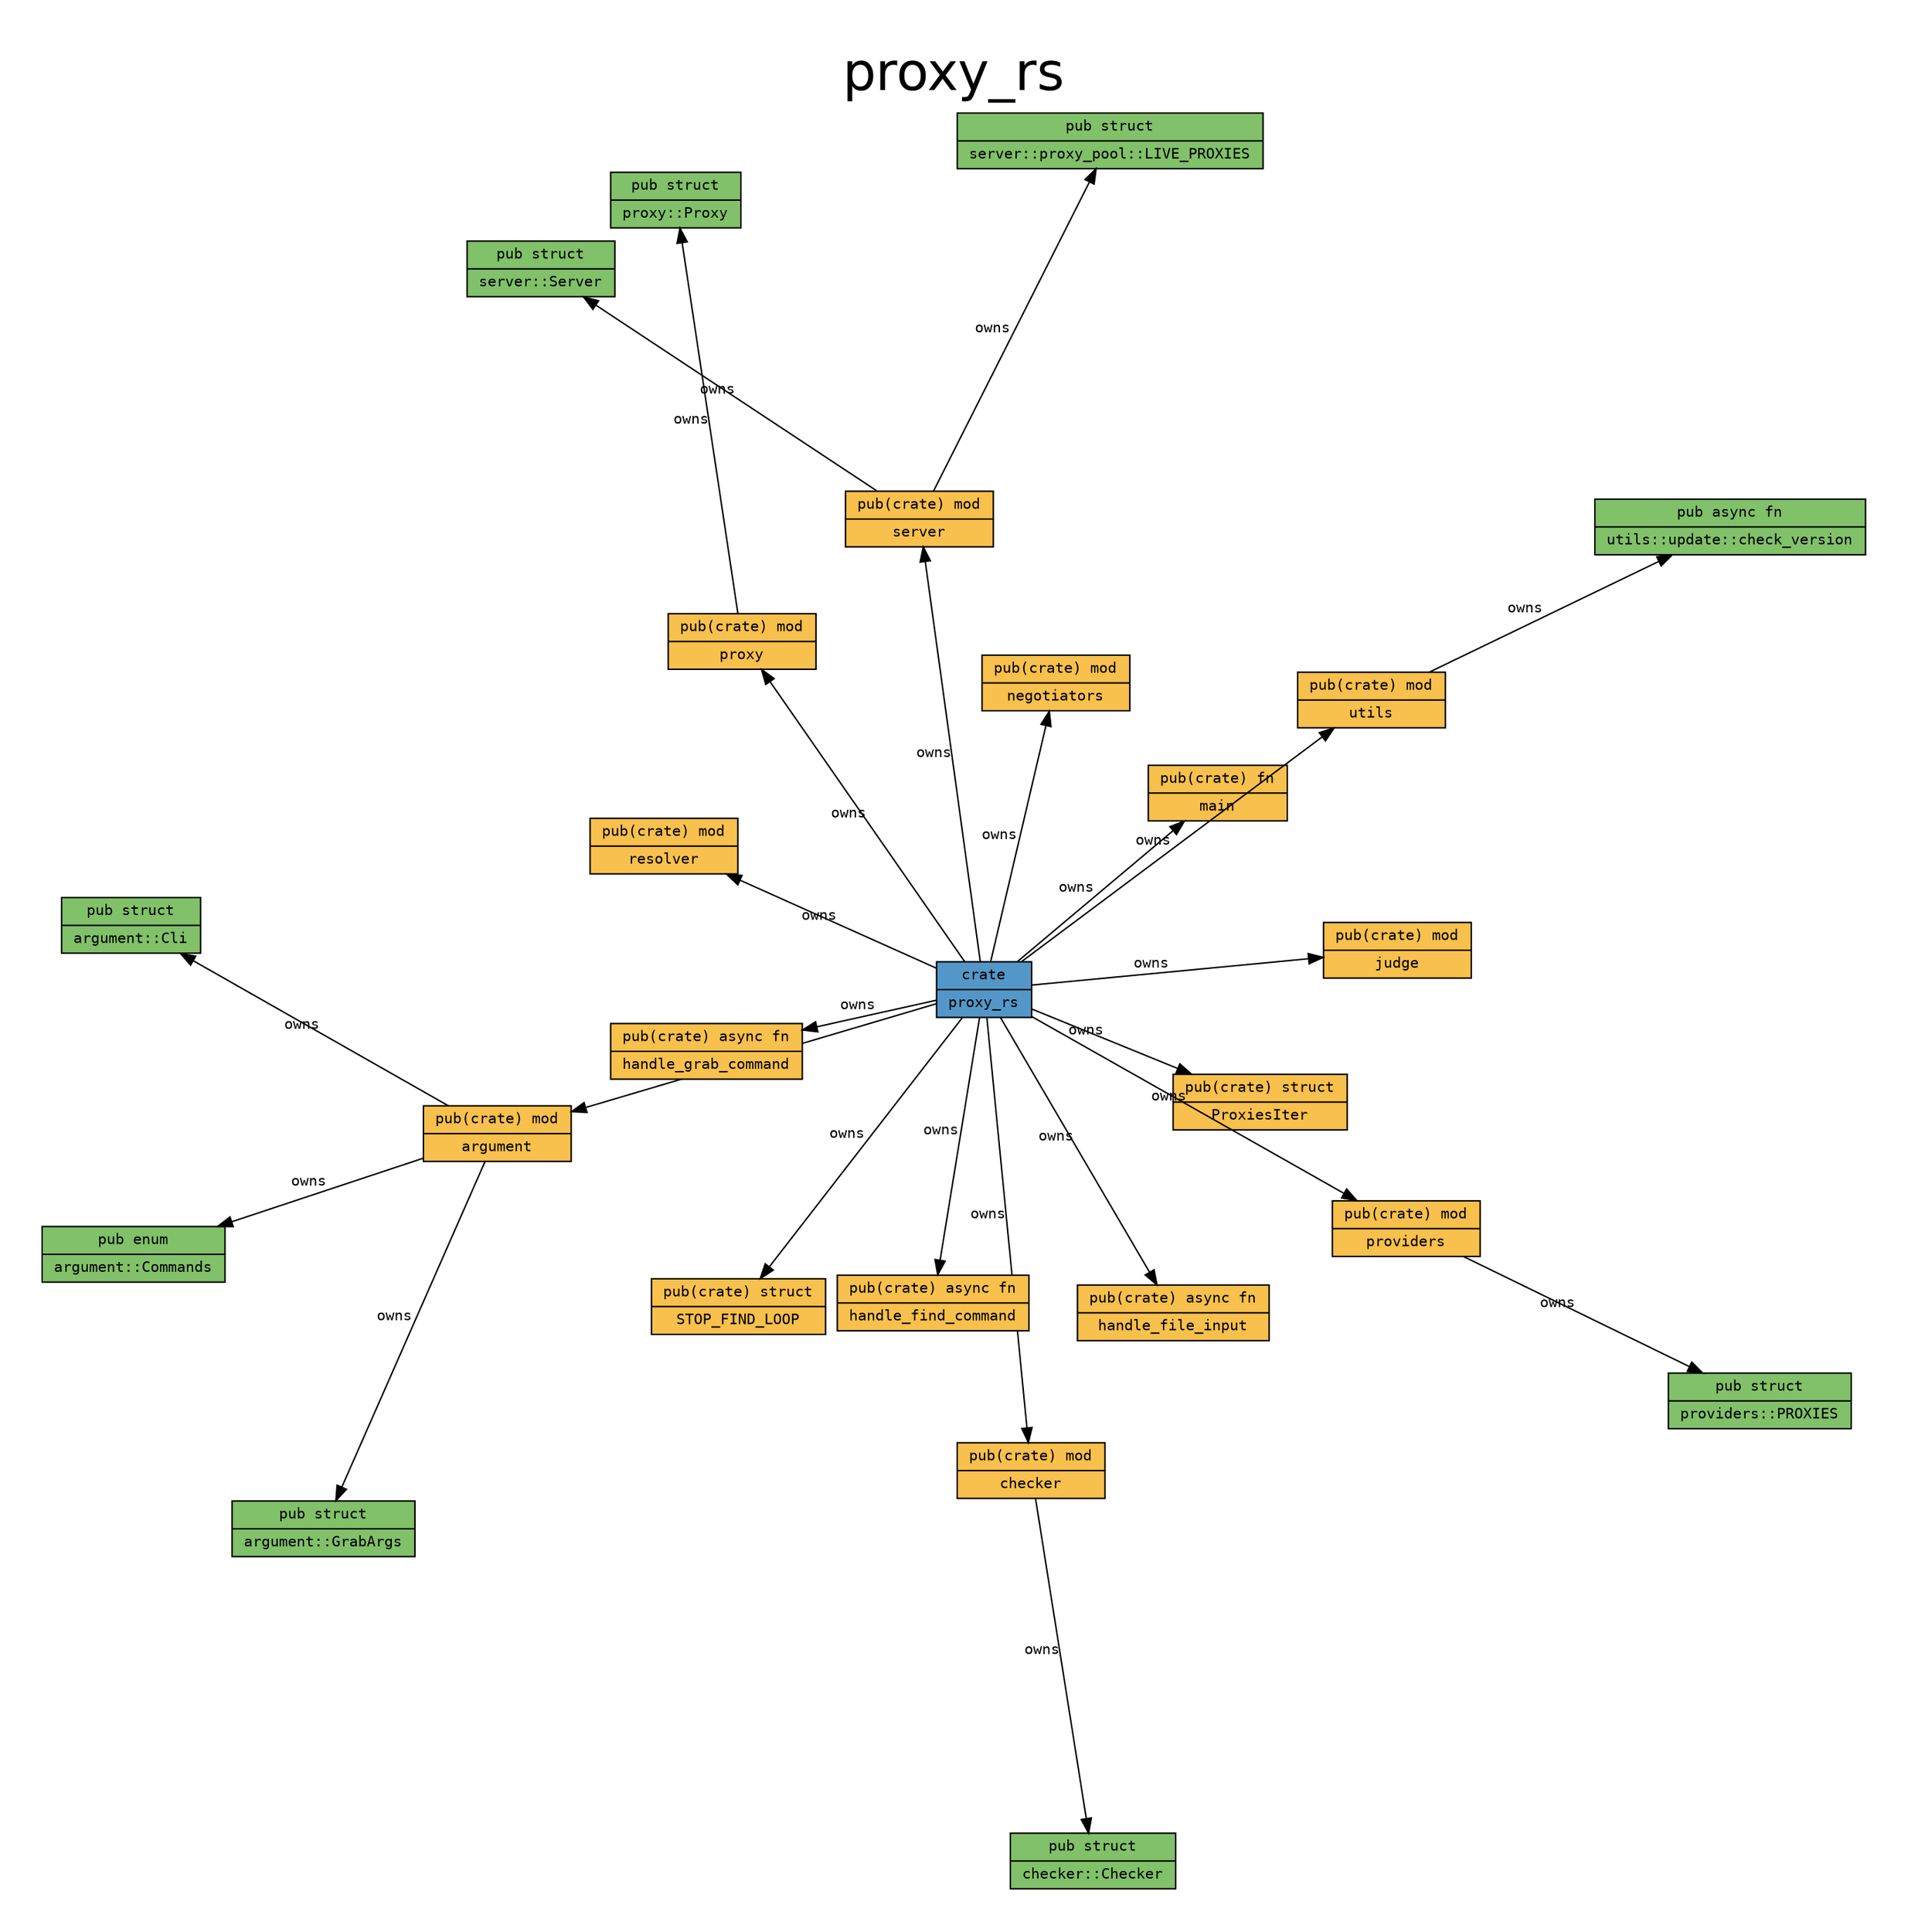 digraph {

    graph [
        label="proxy_rs",
        labelloc=t,

        pad=0.4,

        // Consider rendering the graph using a different layout algorithm, such as:
        // [dot, neato, twopi, circo, fdp, sfdp]
        layout=neato,
        overlap=false,
        splines="line",
        rankdir=LR,

        fontname="Helvetica", 
        fontsize="36",
    ];

    node [
        fontname="monospace",
        fontsize="10",
        shape="record",
        style="filled",
    ];

    edge [
        fontname="monospace",
        fontsize="10",
    ];

    "proxy_rs" [label="crate|proxy_rs", fillcolor="#5397c8"]; // "crate" node
    "proxy_rs::ProxiesIter" [label="pub(crate) struct|ProxiesIter", fillcolor="#f8c04c"]; // "struct" node
    "proxy_rs::STOP_FIND_LOOP" [label="pub(crate) struct|STOP_FIND_LOOP", fillcolor="#f8c04c"]; // "struct" node
    "proxy_rs::argument" [label="pub(crate) mod|argument", fillcolor="#f8c04c"]; // "mod" node
    "proxy_rs::argument::Cli" [label="pub struct|argument::Cli", fillcolor="#81c169"]; // "struct" node
    "proxy_rs::argument::Commands" [label="pub enum|argument::Commands", fillcolor="#81c169"]; // "enum" node
    "proxy_rs::argument::GrabArgs" [label="pub struct|argument::GrabArgs", fillcolor="#81c169"]; // "struct" node
    "proxy_rs::checker" [label="pub(crate) mod|checker", fillcolor="#f8c04c"]; // "mod" node
    "proxy_rs::checker::Checker" [label="pub struct|checker::Checker", fillcolor="#81c169"]; // "struct" node
    "proxy_rs::handle_file_input" [label="pub(crate) async fn|handle_file_input", fillcolor="#f8c04c"]; // "async fn" node
    "proxy_rs::handle_find_command" [label="pub(crate) async fn|handle_find_command", fillcolor="#f8c04c"]; // "async fn" node
    "proxy_rs::handle_grab_command" [label="pub(crate) async fn|handle_grab_command", fillcolor="#f8c04c"]; // "async fn" node
    "proxy_rs::judge" [label="pub(crate) mod|judge", fillcolor="#f8c04c"]; // "mod" node
    "proxy_rs::main" [label="pub(crate) fn|main", fillcolor="#f8c04c"]; // "fn" node
    "proxy_rs::negotiators" [label="pub(crate) mod|negotiators", fillcolor="#f8c04c"]; // "mod" node
    "proxy_rs::providers" [label="pub(crate) mod|providers", fillcolor="#f8c04c"]; // "mod" node
    "proxy_rs::providers::PROXIES" [label="pub struct|providers::PROXIES", fillcolor="#81c169"]; // "struct" node
    "proxy_rs::proxy" [label="pub(crate) mod|proxy", fillcolor="#f8c04c"]; // "mod" node
    "proxy_rs::proxy::Proxy" [label="pub struct|proxy::Proxy", fillcolor="#81c169"]; // "struct" node
    "proxy_rs::resolver" [label="pub(crate) mod|resolver", fillcolor="#f8c04c"]; // "mod" node
    "proxy_rs::server" [label="pub(crate) mod|server", fillcolor="#f8c04c"]; // "mod" node
    "proxy_rs::server::Server" [label="pub struct|server::Server", fillcolor="#81c169"]; // "struct" node
    "proxy_rs::server::proxy_pool::LIVE_PROXIES" [label="pub struct|server::proxy_pool::LIVE_PROXIES", fillcolor="#81c169"]; // "struct" node
    "proxy_rs::utils" [label="pub(crate) mod|utils", fillcolor="#f8c04c"]; // "mod" node
    "proxy_rs::utils::update::check_version" [label="pub async fn|utils::update::check_version", fillcolor="#81c169"]; // "async fn" node

    "proxy_rs" -> "proxy_rs::ProxiesIter" [label="owns", color="#000000", style="solid"] [constraint=true]; // "owns" edge
    "proxy_rs" -> "proxy_rs::STOP_FIND_LOOP" [label="owns", color="#000000", style="solid"] [constraint=true]; // "owns" edge
    "proxy_rs" -> "proxy_rs::argument" [label="owns", color="#000000", style="solid"] [constraint=true]; // "owns" edge
    "proxy_rs" -> "proxy_rs::checker" [label="owns", color="#000000", style="solid"] [constraint=true]; // "owns" edge
    "proxy_rs" -> "proxy_rs::handle_file_input" [label="owns", color="#000000", style="solid"] [constraint=true]; // "owns" edge
    "proxy_rs" -> "proxy_rs::handle_find_command" [label="owns", color="#000000", style="solid"] [constraint=true]; // "owns" edge
    "proxy_rs" -> "proxy_rs::handle_grab_command" [label="owns", color="#000000", style="solid"] [constraint=true]; // "owns" edge
    "proxy_rs" -> "proxy_rs::judge" [label="owns", color="#000000", style="solid"] [constraint=true]; // "owns" edge
    "proxy_rs" -> "proxy_rs::main" [label="owns", color="#000000", style="solid"] [constraint=true]; // "owns" edge
    "proxy_rs" -> "proxy_rs::negotiators" [label="owns", color="#000000", style="solid"] [constraint=true]; // "owns" edge
    "proxy_rs" -> "proxy_rs::providers" [label="owns", color="#000000", style="solid"] [constraint=true]; // "owns" edge
    "proxy_rs" -> "proxy_rs::proxy" [label="owns", color="#000000", style="solid"] [constraint=true]; // "owns" edge
    "proxy_rs" -> "proxy_rs::resolver" [label="owns", color="#000000", style="solid"] [constraint=true]; // "owns" edge
    "proxy_rs" -> "proxy_rs::server" [label="owns", color="#000000", style="solid"] [constraint=true]; // "owns" edge
    "proxy_rs" -> "proxy_rs::utils" [label="owns", color="#000000", style="solid"] [constraint=true]; // "owns" edge
    "proxy_rs::argument" -> "proxy_rs::argument::Cli" [label="owns", color="#000000", style="solid"] [constraint=true]; // "owns" edge
    "proxy_rs::argument" -> "proxy_rs::argument::Commands" [label="owns", color="#000000", style="solid"] [constraint=true]; // "owns" edge
    "proxy_rs::argument" -> "proxy_rs::argument::GrabArgs" [label="owns", color="#000000", style="solid"] [constraint=true]; // "owns" edge
    "proxy_rs::checker" -> "proxy_rs::checker::Checker" [label="owns", color="#000000", style="solid"] [constraint=true]; // "owns" edge
    "proxy_rs::providers" -> "proxy_rs::providers::PROXIES" [label="owns", color="#000000", style="solid"] [constraint=true]; // "owns" edge
    "proxy_rs::proxy" -> "proxy_rs::proxy::Proxy" [label="owns", color="#000000", style="solid"] [constraint=true]; // "owns" edge
    "proxy_rs::server" -> "proxy_rs::server::Server" [label="owns", color="#000000", style="solid"] [constraint=true]; // "owns" edge
    "proxy_rs::server" -> "proxy_rs::server::proxy_pool::LIVE_PROXIES" [label="owns", color="#000000", style="solid"] [constraint=true]; // "owns" edge
    "proxy_rs::utils" -> "proxy_rs::utils::update::check_version" [label="owns", color="#000000", style="solid"] [constraint=true]; // "owns" edge

}
